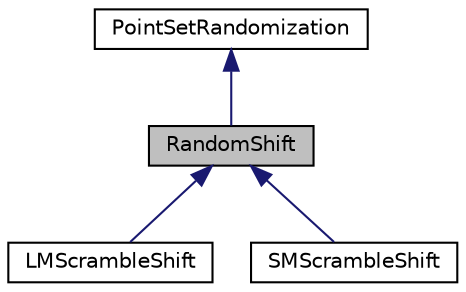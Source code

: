 digraph "RandomShift"
{
 // INTERACTIVE_SVG=YES
  bgcolor="transparent";
  edge [fontname="Helvetica",fontsize="10",labelfontname="Helvetica",labelfontsize="10"];
  node [fontname="Helvetica",fontsize="10",shape=record];
  Node0 [label="RandomShift",height=0.2,width=0.4,color="black", fillcolor="grey75", style="filled", fontcolor="black"];
  Node1 -> Node0 [dir="back",color="midnightblue",fontsize="10",style="solid",fontname="Helvetica"];
  Node1 [label="PointSetRandomization",height=0.2,width=0.4,color="black",URL="$d7/d98/interfaceumontreal_1_1ssj_1_1hups_1_1PointSetRandomization.html",tooltip="This interface is for a randomization that can be used to randomize a umontreal.ssj.hups.PointSet. "];
  Node0 -> Node2 [dir="back",color="midnightblue",fontsize="10",style="solid",fontname="Helvetica"];
  Node2 [label="LMScrambleShift",height=0.2,width=0.4,color="black",URL="$d0/d27/classumontreal_1_1ssj_1_1hups_1_1LMScrambleShift.html",tooltip="This class implements a umontreal.ssj.hups.PointSetRandomization that performs a left matrix scrambli..."];
  Node0 -> Node3 [dir="back",color="midnightblue",fontsize="10",style="solid",fontname="Helvetica"];
  Node3 [label="SMScrambleShift",height=0.2,width=0.4,color="black",URL="$d6/d9e/classumontreal_1_1ssj_1_1hups_1_1SMScrambleShift.html",tooltip="This class implements a umontreal.ssj.hups.PointSetRandomization that performs a striped matrix scram..."];
}
